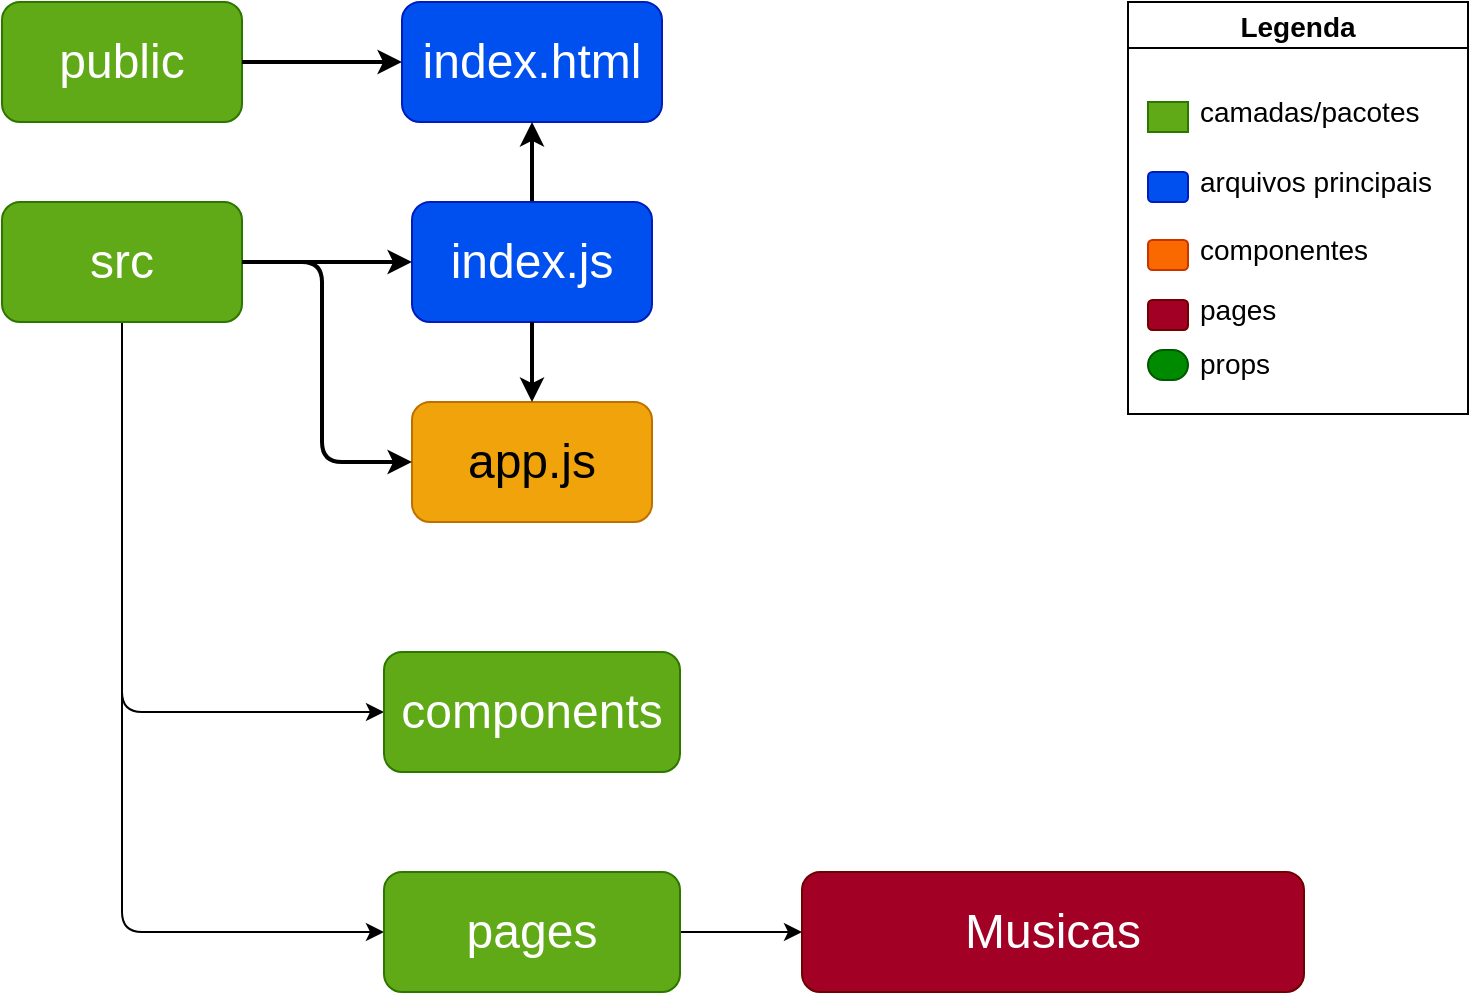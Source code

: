 <mxfile>
    <diagram id="i0pTCXeIQb-E2TddnQIm" name="Page-1">
        <mxGraphModel dx="1700" dy="633" grid="0" gridSize="10" guides="1" tooltips="1" connect="1" arrows="1" fold="1" page="1" pageScale="1" pageWidth="850" pageHeight="1100" math="0" shadow="0">
            <root>
                <mxCell id="0"/>
                <mxCell id="1" parent="0"/>
                <mxCell id="2" value="public" style="rounded=1;whiteSpace=wrap;html=1;fillColor=#60a917;fontColor=#ffffff;strokeColor=#2D7600;fontSize=24;" parent="1" vertex="1">
                    <mxGeometry x="-805" y="50" width="120" height="60" as="geometry"/>
                </mxCell>
                <mxCell id="29" value="" style="edgeStyle=none;html=1;" parent="1" source="3" target="28" edge="1">
                    <mxGeometry relative="1" as="geometry">
                        <Array as="points">
                            <mxPoint x="-745" y="402"/>
                            <mxPoint x="-745" y="515"/>
                        </Array>
                    </mxGeometry>
                </mxCell>
                <mxCell id="35" style="edgeStyle=none;html=1;entryX=0;entryY=0.5;entryDx=0;entryDy=0;" parent="1" source="3" target="32" edge="1">
                    <mxGeometry relative="1" as="geometry">
                        <Array as="points">
                            <mxPoint x="-745" y="405"/>
                        </Array>
                    </mxGeometry>
                </mxCell>
                <mxCell id="3" value="src&lt;br style=&quot;font-size: 24px;&quot;&gt;" style="rounded=1;whiteSpace=wrap;html=1;fillColor=#60a917;fontColor=#ffffff;strokeColor=#2D7600;fontSize=24;" parent="1" vertex="1">
                    <mxGeometry x="-805" y="150" width="120" height="60" as="geometry"/>
                </mxCell>
                <mxCell id="5" value="index.html" style="rounded=1;whiteSpace=wrap;html=1;fillColor=#0050ef;fontColor=#ffffff;strokeColor=#001DBC;fontSize=24;" parent="1" vertex="1">
                    <mxGeometry x="-605" y="50" width="130" height="60" as="geometry"/>
                </mxCell>
                <mxCell id="6" value="" style="edgeStyle=none;html=1;fontSize=24;strokeWidth=2;" parent="1" source="2" target="5" edge="1">
                    <mxGeometry relative="1" as="geometry"/>
                </mxCell>
                <mxCell id="11" style="edgeStyle=none;html=1;fontSize=24;strokeWidth=2;" parent="1" source="7" target="5" edge="1">
                    <mxGeometry relative="1" as="geometry"/>
                </mxCell>
                <mxCell id="7" value="index.js" style="rounded=1;whiteSpace=wrap;html=1;fillColor=#0050ef;fontColor=#ffffff;strokeColor=#001DBC;fontSize=24;" parent="1" vertex="1">
                    <mxGeometry x="-600" y="150" width="120" height="60" as="geometry"/>
                </mxCell>
                <mxCell id="8" value="" style="edgeStyle=none;html=1;fontSize=24;strokeWidth=2;" parent="1" source="3" target="7" edge="1">
                    <mxGeometry relative="1" as="geometry"/>
                </mxCell>
                <mxCell id="9" value="app.js" style="rounded=1;whiteSpace=wrap;html=1;fillColor=#f0a30a;fontColor=#000000;strokeColor=#BD7000;fontSize=24;" parent="1" vertex="1">
                    <mxGeometry x="-600" y="250" width="120" height="60" as="geometry"/>
                </mxCell>
                <mxCell id="12" style="edgeStyle=none;html=1;entryX=0;entryY=0.5;entryDx=0;entryDy=0;fontSize=24;strokeWidth=2;" parent="1" source="3" target="9" edge="1">
                    <mxGeometry relative="1" as="geometry">
                        <Array as="points">
                            <mxPoint x="-645" y="180"/>
                            <mxPoint x="-645" y="280"/>
                        </Array>
                    </mxGeometry>
                </mxCell>
                <mxCell id="10" value="" style="edgeStyle=none;html=1;fontSize=24;strokeWidth=2;" parent="1" source="7" target="9" edge="1">
                    <mxGeometry relative="1" as="geometry"/>
                </mxCell>
                <mxCell id="17" value="Legenda" style="swimlane;fontSize=14;" parent="1" vertex="1">
                    <mxGeometry x="-242" y="50" width="170" height="206" as="geometry">
                        <mxRectangle x="490" y="55" width="130" height="23" as="alternateBounds"/>
                    </mxGeometry>
                </mxCell>
                <mxCell id="18" value="" style="whiteSpace=wrap;html=1;fillColor=#60a917;strokeColor=#2D7600;fontColor=#ffffff;" parent="17" vertex="1">
                    <mxGeometry x="10" y="50" width="20" height="15" as="geometry"/>
                </mxCell>
                <mxCell id="19" value="" style="rounded=1;whiteSpace=wrap;html=1;fillColor=#0050ef;strokeColor=#001DBC;fontColor=#ffffff;" parent="17" vertex="1">
                    <mxGeometry x="10" y="85" width="20" height="15" as="geometry"/>
                </mxCell>
                <mxCell id="20" value="camadas/pacotes" style="text;html=1;align=left;verticalAlign=middle;resizable=0;points=[];autosize=1;strokeColor=none;fontSize=14;" parent="17" vertex="1">
                    <mxGeometry x="34" y="45" width="130" height="20" as="geometry"/>
                </mxCell>
                <mxCell id="21" value="arquivos principais" style="text;html=1;align=left;verticalAlign=middle;resizable=0;points=[];autosize=1;strokeColor=none;fontSize=14;" parent="17" vertex="1">
                    <mxGeometry x="34" y="80" width="130" height="20" as="geometry"/>
                </mxCell>
                <mxCell id="22" value="componentes" style="text;html=1;align=left;verticalAlign=middle;resizable=0;points=[];autosize=1;strokeColor=none;fontSize=14;" parent="17" vertex="1">
                    <mxGeometry x="34" y="114" width="100" height="20" as="geometry"/>
                </mxCell>
                <mxCell id="23" value="" style="rounded=1;whiteSpace=wrap;html=1;fillColor=#fa6800;strokeColor=#C73500;fontColor=#000000;" parent="17" vertex="1">
                    <mxGeometry x="10" y="119" width="20" height="15" as="geometry"/>
                </mxCell>
                <mxCell id="24" value="pages" style="text;html=1;align=left;verticalAlign=middle;resizable=0;points=[];autosize=1;strokeColor=none;fontSize=14;" parent="17" vertex="1">
                    <mxGeometry x="34" y="144" width="50" height="20" as="geometry"/>
                </mxCell>
                <mxCell id="25" value="" style="rounded=1;whiteSpace=wrap;html=1;fillColor=#a20025;strokeColor=#6F0000;fontColor=#ffffff;" parent="17" vertex="1">
                    <mxGeometry x="10" y="149" width="20" height="15" as="geometry"/>
                </mxCell>
                <mxCell id="26" value="" style="rounded=1;whiteSpace=wrap;html=1;fillColor=#008a00;strokeColor=#005700;fontColor=#ffffff;arcSize=50;" parent="17" vertex="1">
                    <mxGeometry x="10" y="174" width="20" height="15" as="geometry"/>
                </mxCell>
                <mxCell id="27" value="props" style="text;html=1;align=left;verticalAlign=middle;resizable=0;points=[];autosize=1;strokeColor=none;fontSize=14;" parent="17" vertex="1">
                    <mxGeometry x="34" y="171" width="50" height="20" as="geometry"/>
                </mxCell>
                <mxCell id="38" style="edgeStyle=none;html=1;entryX=0;entryY=0.5;entryDx=0;entryDy=0;" parent="1" source="28" target="33" edge="1">
                    <mxGeometry relative="1" as="geometry"/>
                </mxCell>
                <mxCell id="28" value="pages" style="rounded=1;whiteSpace=wrap;html=1;fillColor=#60a917;fontColor=#ffffff;strokeColor=#2D7600;fontSize=24;" parent="1" vertex="1">
                    <mxGeometry x="-614" y="485" width="148" height="60" as="geometry"/>
                </mxCell>
                <mxCell id="32" value="components" style="rounded=1;whiteSpace=wrap;html=1;fillColor=#60a917;fontColor=#ffffff;strokeColor=#2D7600;fontSize=24;" parent="1" vertex="1">
                    <mxGeometry x="-614" y="375" width="148" height="60" as="geometry"/>
                </mxCell>
                <mxCell id="33" value="&lt;span&gt;Musicas&lt;/span&gt;" style="rounded=1;whiteSpace=wrap;html=1;fillColor=#a20025;fontColor=#ffffff;strokeColor=#6F0000;fontSize=24;" parent="1" vertex="1">
                    <mxGeometry x="-405" y="485" width="251" height="60" as="geometry"/>
                </mxCell>
            </root>
        </mxGraphModel>
    </diagram>
</mxfile>
